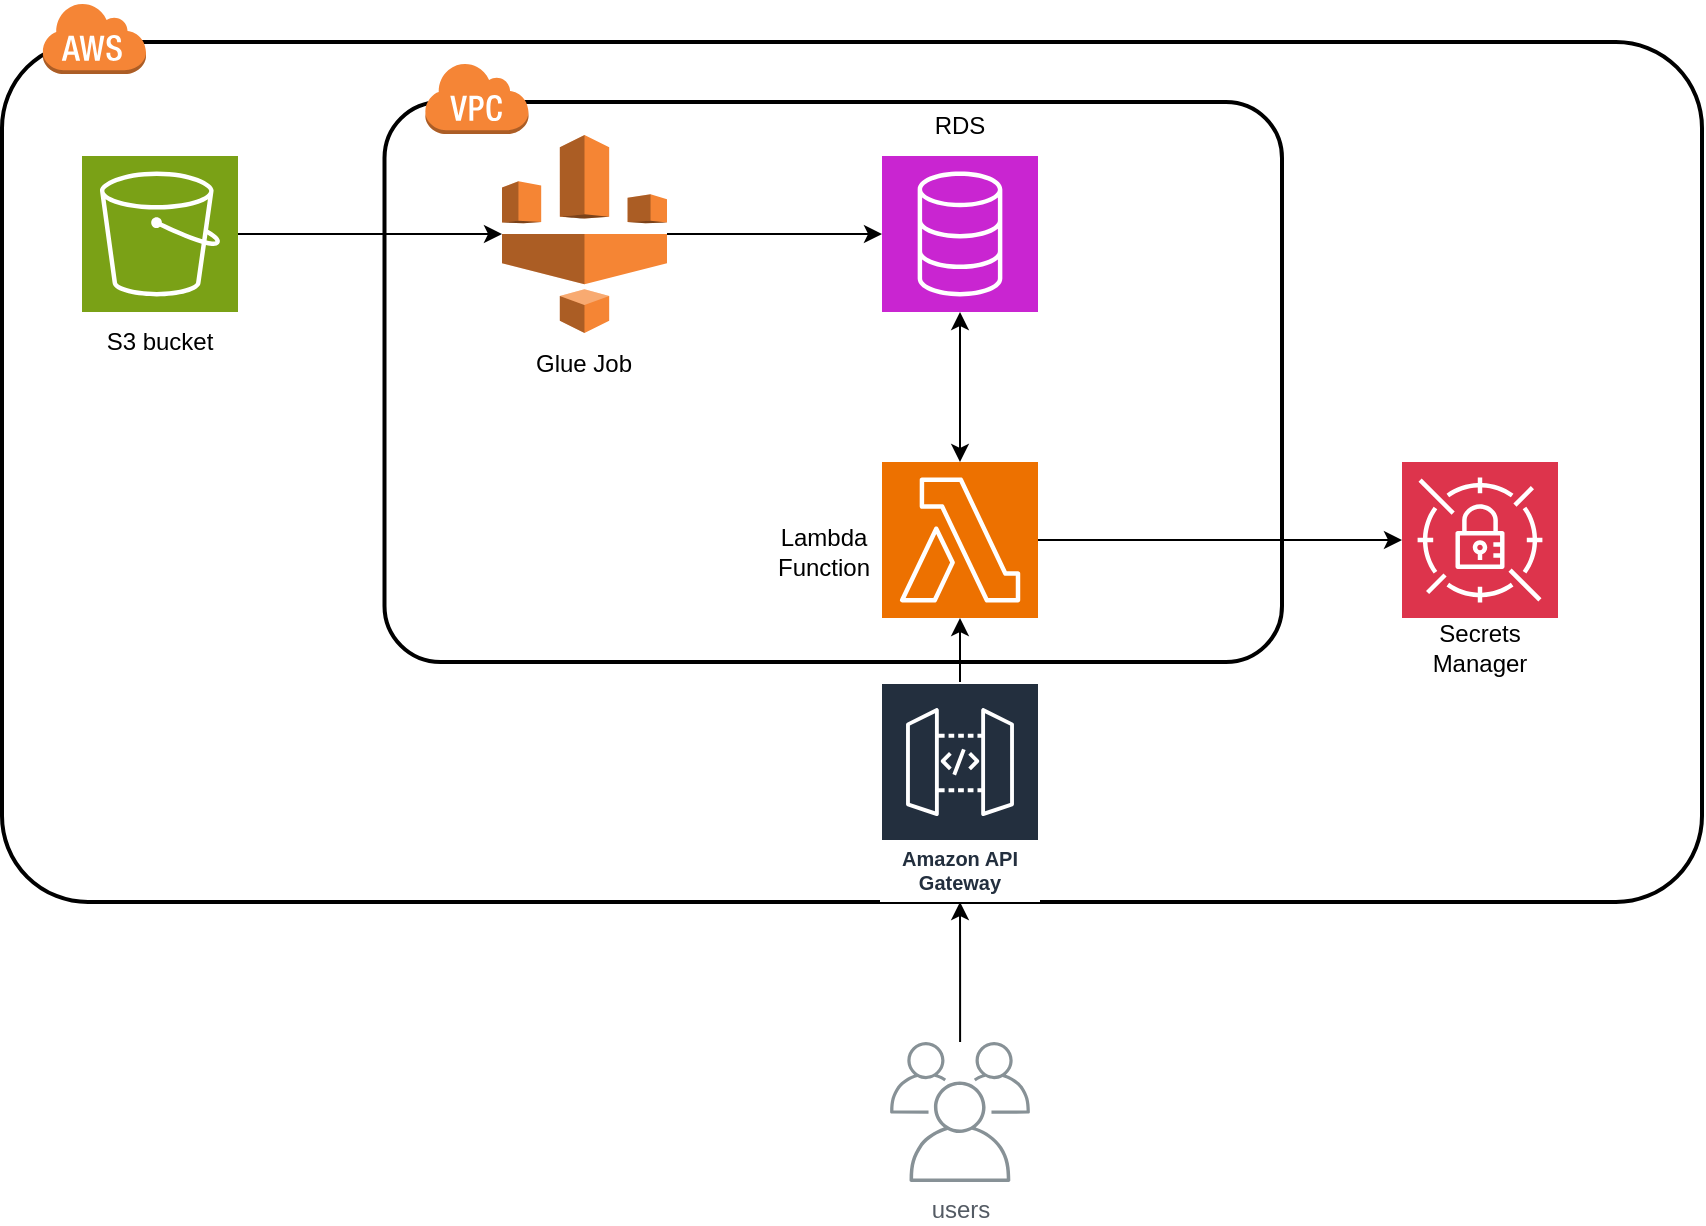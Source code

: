 <mxfile version="25.0.1" pages="3">
  <diagram name="Arquitectura" id="ku7HdrZrzYCy2qS9Qck7">
    <mxGraphModel dx="1034" dy="511" grid="1" gridSize="10" guides="1" tooltips="1" connect="1" arrows="1" fold="1" page="1" pageScale="1" pageWidth="827" pageHeight="1169" math="0" shadow="0">
      <root>
        <mxCell id="0" />
        <mxCell id="1" parent="0" />
        <mxCell id="E9zFwwlyVpGi6Gsaa6fp-9" value="" style="rounded=1;arcSize=10;dashed=0;fillColor=none;gradientColor=none;strokeWidth=2;" parent="1" vertex="1">
          <mxGeometry x="10" y="210" width="850" height="430" as="geometry" />
        </mxCell>
        <mxCell id="FmNZZYiDJqmYL9KmnhpW-7" style="edgeStyle=orthogonalEdgeStyle;rounded=0;orthogonalLoop=1;jettySize=auto;html=1;exitX=1;exitY=0.5;exitDx=0;exitDy=0;exitPerimeter=0;" parent="1" source="FmNZZYiDJqmYL9KmnhpW-1" target="E9zFwwlyVpGi6Gsaa6fp-5" edge="1">
          <mxGeometry relative="1" as="geometry">
            <mxPoint x="230" y="239" as="targetPoint" />
          </mxGeometry>
        </mxCell>
        <mxCell id="FmNZZYiDJqmYL9KmnhpW-1" value="" style="sketch=0;points=[[0,0,0],[0.25,0,0],[0.5,0,0],[0.75,0,0],[1,0,0],[0,1,0],[0.25,1,0],[0.5,1,0],[0.75,1,0],[1,1,0],[0,0.25,0],[0,0.5,0],[0,0.75,0],[1,0.25,0],[1,0.5,0],[1,0.75,0]];outlineConnect=0;fontColor=#232F3E;fillColor=#7AA116;strokeColor=#ffffff;dashed=0;verticalLabelPosition=bottom;verticalAlign=top;align=center;html=1;fontSize=12;fontStyle=0;aspect=fixed;shape=mxgraph.aws4.resourceIcon;resIcon=mxgraph.aws4.s3;" parent="1" vertex="1">
          <mxGeometry x="50" y="267" width="78" height="78" as="geometry" />
        </mxCell>
        <mxCell id="FmNZZYiDJqmYL9KmnhpW-2" value="" style="sketch=0;points=[[0,0,0],[0.25,0,0],[0.5,0,0],[0.75,0,0],[1,0,0],[0,1,0],[0.25,1,0],[0.5,1,0],[0.75,1,0],[1,1,0],[0,0.25,0],[0,0.5,0],[0,0.75,0],[1,0.25,0],[1,0.5,0],[1,0.75,0]];outlineConnect=0;fontColor=#232F3E;fillColor=#C925D1;strokeColor=#ffffff;dashed=0;verticalLabelPosition=bottom;verticalAlign=top;align=center;html=1;fontSize=12;fontStyle=0;aspect=fixed;shape=mxgraph.aws4.resourceIcon;resIcon=mxgraph.aws4.database;" parent="1" vertex="1">
          <mxGeometry x="450" y="267" width="78" height="78" as="geometry" />
        </mxCell>
        <mxCell id="FmNZZYiDJqmYL9KmnhpW-3" value="" style="sketch=0;points=[[0,0,0],[0.25,0,0],[0.5,0,0],[0.75,0,0],[1,0,0],[0,1,0],[0.25,1,0],[0.5,1,0],[0.75,1,0],[1,1,0],[0,0.25,0],[0,0.5,0],[0,0.75,0],[1,0.25,0],[1,0.5,0],[1,0.75,0]];outlineConnect=0;fontColor=#232F3E;fillColor=#ED7100;strokeColor=#ffffff;dashed=0;verticalLabelPosition=bottom;verticalAlign=top;align=center;html=1;fontSize=12;fontStyle=0;aspect=fixed;shape=mxgraph.aws4.resourceIcon;resIcon=mxgraph.aws4.lambda;" parent="1" vertex="1">
          <mxGeometry x="450" y="420" width="78" height="78" as="geometry" />
        </mxCell>
        <mxCell id="FmNZZYiDJqmYL9KmnhpW-8" style="edgeStyle=orthogonalEdgeStyle;rounded=0;orthogonalLoop=1;jettySize=auto;html=1;" parent="1" source="E9zFwwlyVpGi6Gsaa6fp-5" target="FmNZZYiDJqmYL9KmnhpW-2" edge="1">
          <mxGeometry relative="1" as="geometry">
            <mxPoint x="350" y="239" as="sourcePoint" />
          </mxGeometry>
        </mxCell>
        <mxCell id="FmNZZYiDJqmYL9KmnhpW-9" value="" style="endArrow=classic;startArrow=classic;html=1;rounded=0;entryX=0.5;entryY=1;entryDx=0;entryDy=0;entryPerimeter=0;" parent="1" source="FmNZZYiDJqmYL9KmnhpW-3" target="FmNZZYiDJqmYL9KmnhpW-2" edge="1">
          <mxGeometry width="50" height="50" relative="1" as="geometry">
            <mxPoint x="610" y="370" as="sourcePoint" />
            <mxPoint x="660" y="320" as="targetPoint" />
          </mxGeometry>
        </mxCell>
        <mxCell id="E9zFwwlyVpGi6Gsaa6fp-3" value="" style="edgeStyle=orthogonalEdgeStyle;rounded=0;orthogonalLoop=1;jettySize=auto;html=1;" parent="1" source="E9zFwwlyVpGi6Gsaa6fp-1" target="E9zFwwlyVpGi6Gsaa6fp-2" edge="1">
          <mxGeometry relative="1" as="geometry" />
        </mxCell>
        <mxCell id="E9zFwwlyVpGi6Gsaa6fp-1" value="users" style="sketch=0;outlineConnect=0;gradientColor=none;fontColor=#545B64;strokeColor=none;fillColor=#879196;dashed=0;verticalLabelPosition=bottom;verticalAlign=top;align=center;html=1;fontSize=12;fontStyle=0;aspect=fixed;shape=mxgraph.aws4.illustration_users;pointerEvents=1" parent="1" vertex="1">
          <mxGeometry x="454" y="710" width="70" height="70" as="geometry" />
        </mxCell>
        <mxCell id="E9zFwwlyVpGi6Gsaa6fp-4" value="" style="edgeStyle=orthogonalEdgeStyle;rounded=0;orthogonalLoop=1;jettySize=auto;html=1;" parent="1" source="E9zFwwlyVpGi6Gsaa6fp-2" target="FmNZZYiDJqmYL9KmnhpW-3" edge="1">
          <mxGeometry relative="1" as="geometry" />
        </mxCell>
        <mxCell id="E9zFwwlyVpGi6Gsaa6fp-2" value="Amazon API Gateway" style="sketch=0;outlineConnect=0;fontColor=#232F3E;gradientColor=none;strokeColor=#ffffff;fillColor=#232F3E;dashed=0;verticalLabelPosition=middle;verticalAlign=bottom;align=center;html=1;whiteSpace=wrap;fontSize=10;fontStyle=1;spacing=3;shape=mxgraph.aws4.productIcon;prIcon=mxgraph.aws4.api_gateway;" parent="1" vertex="1">
          <mxGeometry x="449" y="530" width="80" height="110" as="geometry" />
        </mxCell>
        <mxCell id="E9zFwwlyVpGi6Gsaa6fp-5" value="" style="outlineConnect=0;dashed=0;verticalLabelPosition=bottom;verticalAlign=top;align=center;html=1;shape=mxgraph.aws3.glue;fillColor=#F58534;gradientColor=none;" parent="1" vertex="1">
          <mxGeometry x="260" y="256.5" width="82.5" height="99" as="geometry" />
        </mxCell>
        <mxCell id="E9zFwwlyVpGi6Gsaa6fp-10" value="" style="dashed=0;html=1;shape=mxgraph.aws3.cloud;fillColor=#F58536;gradientColor=none;dashed=0;" parent="1" vertex="1">
          <mxGeometry x="30" y="190" width="52" height="36" as="geometry" />
        </mxCell>
        <mxCell id="E9zFwwlyVpGi6Gsaa6fp-11" value="S3 bucket" style="text;html=1;align=center;verticalAlign=middle;whiteSpace=wrap;rounded=0;" parent="1" vertex="1">
          <mxGeometry x="59" y="345" width="60" height="30" as="geometry" />
        </mxCell>
        <mxCell id="E9zFwwlyVpGi6Gsaa6fp-12" value="Glue Job" style="text;html=1;align=center;verticalAlign=middle;whiteSpace=wrap;rounded=0;" parent="1" vertex="1">
          <mxGeometry x="271.25" y="355.5" width="60" height="30" as="geometry" />
        </mxCell>
        <mxCell id="E9zFwwlyVpGi6Gsaa6fp-13" value="RDS" style="text;html=1;align=center;verticalAlign=middle;whiteSpace=wrap;rounded=0;" parent="1" vertex="1">
          <mxGeometry x="459" y="237" width="60" height="30" as="geometry" />
        </mxCell>
        <mxCell id="E9zFwwlyVpGi6Gsaa6fp-14" value="Lambda Function" style="text;html=1;align=center;verticalAlign=middle;whiteSpace=wrap;rounded=0;" parent="1" vertex="1">
          <mxGeometry x="391" y="450" width="60" height="30" as="geometry" />
        </mxCell>
        <mxCell id="E9zFwwlyVpGi6Gsaa6fp-16" value="" style="sketch=0;points=[[0,0,0],[0.25,0,0],[0.5,0,0],[0.75,0,0],[1,0,0],[0,1,0],[0.25,1,0],[0.5,1,0],[0.75,1,0],[1,1,0],[0,0.25,0],[0,0.5,0],[0,0.75,0],[1,0.25,0],[1,0.5,0],[1,0.75,0]];outlineConnect=0;fontColor=#232F3E;fillColor=#DD344C;strokeColor=#ffffff;dashed=0;verticalLabelPosition=bottom;verticalAlign=top;align=center;html=1;fontSize=12;fontStyle=0;aspect=fixed;shape=mxgraph.aws4.resourceIcon;resIcon=mxgraph.aws4.secrets_manager;" parent="1" vertex="1">
          <mxGeometry x="710" y="420" width="78" height="78" as="geometry" />
        </mxCell>
        <mxCell id="E9zFwwlyVpGi6Gsaa6fp-17" style="edgeStyle=orthogonalEdgeStyle;rounded=0;orthogonalLoop=1;jettySize=auto;html=1;exitX=1;exitY=0.5;exitDx=0;exitDy=0;exitPerimeter=0;entryX=0;entryY=0.5;entryDx=0;entryDy=0;entryPerimeter=0;" parent="1" source="FmNZZYiDJqmYL9KmnhpW-3" target="E9zFwwlyVpGi6Gsaa6fp-16" edge="1">
          <mxGeometry relative="1" as="geometry" />
        </mxCell>
        <mxCell id="E9zFwwlyVpGi6Gsaa6fp-18" value="Secrets Manager" style="text;html=1;align=center;verticalAlign=middle;whiteSpace=wrap;rounded=0;" parent="1" vertex="1">
          <mxGeometry x="719" y="498" width="60" height="30" as="geometry" />
        </mxCell>
        <mxCell id="E9zFwwlyVpGi6Gsaa6fp-19" value="" style="rounded=1;arcSize=10;dashed=0;fillColor=none;gradientColor=none;strokeWidth=2;" parent="1" vertex="1">
          <mxGeometry x="201.25" y="240" width="448.75" height="280" as="geometry" />
        </mxCell>
        <mxCell id="E9zFwwlyVpGi6Gsaa6fp-20" value="" style="dashed=0;html=1;shape=mxgraph.aws3.virtual_private_cloud;fillColor=#F58536;gradientColor=none;dashed=0;" parent="1" vertex="1">
          <mxGeometry x="221.25" y="220" width="52" height="36" as="geometry" />
        </mxCell>
      </root>
    </mxGraphModel>
  </diagram>
  <diagram id="LyAtiCV3XTXp81cUvUKb" name="Modelo de Datos">
    <mxGraphModel dx="1509" dy="713" grid="1" gridSize="10" guides="1" tooltips="1" connect="1" arrows="1" fold="1" page="1" pageScale="1" pageWidth="827" pageHeight="1169" math="0" shadow="0">
      <root>
        <mxCell id="0" />
        <mxCell id="1" parent="0" />
        <mxCell id="h7ColWvY5arZydpKHJJL-1" value="Viviendas" style="swimlane;fontStyle=0;childLayout=stackLayout;horizontal=1;startSize=30;horizontalStack=0;resizeParent=1;resizeParentMax=0;resizeLast=0;collapsible=1;marginBottom=0;whiteSpace=wrap;html=1;" parent="1" vertex="1">
          <mxGeometry x="154" y="140" width="260" height="660" as="geometry" />
        </mxCell>
        <mxCell id="h7ColWvY5arZydpKHJJL-2" value="id_vivienda&amp;nbsp; (PK)" style="text;strokeColor=none;fillColor=none;align=left;verticalAlign=middle;spacingLeft=4;spacingRight=4;overflow=hidden;points=[[0,0.5],[1,0.5]];portConstraint=eastwest;rotatable=0;whiteSpace=wrap;html=1;" parent="h7ColWvY5arZydpKHJJL-1" vertex="1">
          <mxGeometry y="30" width="260" height="30" as="geometry" />
        </mxCell>
        <mxCell id="h7ColWvY5arZydpKHJJL-40" value="tipo_vivienda" style="text;strokeColor=none;fillColor=none;align=left;verticalAlign=middle;spacingLeft=4;spacingRight=4;overflow=hidden;points=[[0,0.5],[1,0.5]];portConstraint=eastwest;rotatable=0;whiteSpace=wrap;html=1;" parent="h7ColWvY5arZydpKHJJL-1" vertex="1">
          <mxGeometry y="60" width="260" height="30" as="geometry" />
        </mxCell>
        <mxCell id="h7ColWvY5arZydpKHJJL-44" value="estado_vivienda" style="text;strokeColor=none;fillColor=none;align=left;verticalAlign=middle;spacingLeft=4;spacingRight=4;overflow=hidden;points=[[0,0.5],[1,0.5]];portConstraint=eastwest;rotatable=0;whiteSpace=wrap;html=1;" parent="h7ColWvY5arZydpKHJJL-1" vertex="1">
          <mxGeometry y="90" width="260" height="30" as="geometry" />
        </mxCell>
        <mxCell id="h7ColWvY5arZydpKHJJL-3" value="direccion" style="text;strokeColor=none;fillColor=none;align=left;verticalAlign=middle;spacingLeft=4;spacingRight=4;overflow=hidden;points=[[0,0.5],[1,0.5]];portConstraint=eastwest;rotatable=0;whiteSpace=wrap;html=1;" parent="h7ColWvY5arZydpKHJJL-1" vertex="1">
          <mxGeometry y="120" width="260" height="30" as="geometry" />
        </mxCell>
        <mxCell id="h7ColWvY5arZydpKHJJL-4" value="vecindario" style="text;strokeColor=none;fillColor=none;align=left;verticalAlign=middle;spacingLeft=4;spacingRight=4;overflow=hidden;points=[[0,0.5],[1,0.5]];portConstraint=eastwest;rotatable=0;whiteSpace=wrap;html=1;" parent="h7ColWvY5arZydpKHJJL-1" vertex="1">
          <mxGeometry y="150" width="260" height="30" as="geometry" />
        </mxCell>
        <mxCell id="h7ColWvY5arZydpKHJJL-7" value="n_dormitorios" style="text;strokeColor=none;fillColor=none;align=left;verticalAlign=middle;spacingLeft=4;spacingRight=4;overflow=hidden;points=[[0,0.5],[1,0.5]];portConstraint=eastwest;rotatable=0;whiteSpace=wrap;html=1;" parent="h7ColWvY5arZydpKHJJL-1" vertex="1">
          <mxGeometry y="180" width="260" height="30" as="geometry" />
        </mxCell>
        <mxCell id="h7ColWvY5arZydpKHJJL-37" value="n_banos" style="text;strokeColor=none;fillColor=none;align=left;verticalAlign=middle;spacingLeft=4;spacingRight=4;overflow=hidden;points=[[0,0.5],[1,0.5]];portConstraint=eastwest;rotatable=0;whiteSpace=wrap;html=1;" parent="h7ColWvY5arZydpKHJJL-1" vertex="1">
          <mxGeometry y="210" width="260" height="30" as="geometry" />
        </mxCell>
        <mxCell id="h7ColWvY5arZydpKHJJL-39" value="tamano" style="text;strokeColor=none;fillColor=none;align=left;verticalAlign=middle;spacingLeft=4;spacingRight=4;overflow=hidden;points=[[0,0.5],[1,0.5]];portConstraint=eastwest;rotatable=0;whiteSpace=wrap;html=1;" parent="h7ColWvY5arZydpKHJJL-1" vertex="1">
          <mxGeometry y="240" width="260" height="30" as="geometry" />
        </mxCell>
        <mxCell id="h7ColWvY5arZydpKHJJL-38" value="edad_vivienda" style="text;strokeColor=none;fillColor=none;align=left;verticalAlign=middle;spacingLeft=4;spacingRight=4;overflow=hidden;points=[[0,0.5],[1,0.5]];portConstraint=eastwest;rotatable=0;whiteSpace=wrap;html=1;" parent="h7ColWvY5arZydpKHJJL-1" vertex="1">
          <mxGeometry y="270" width="260" height="30" as="geometry" />
        </mxCell>
        <mxCell id="h7ColWvY5arZydpKHJJL-36" value="hay_jardin" style="text;strokeColor=none;fillColor=none;align=left;verticalAlign=middle;spacingLeft=4;spacingRight=4;overflow=hidden;points=[[0,0.5],[1,0.5]];portConstraint=eastwest;rotatable=0;whiteSpace=wrap;html=1;" parent="h7ColWvY5arZydpKHJJL-1" vertex="1">
          <mxGeometry y="300" width="260" height="30" as="geometry" />
        </mxCell>
        <mxCell id="h7ColWvY5arZydpKHJJL-8" value="hay_garaje" style="text;strokeColor=none;fillColor=none;align=left;verticalAlign=middle;spacingLeft=4;spacingRight=4;overflow=hidden;points=[[0,0.5],[1,0.5]];portConstraint=eastwest;rotatable=0;whiteSpace=wrap;html=1;" parent="h7ColWvY5arZydpKHJJL-1" vertex="1">
          <mxGeometry y="330" width="260" height="30" as="geometry" />
        </mxCell>
        <mxCell id="h7ColWvY5arZydpKHJJL-11" value="n_plantas" style="text;strokeColor=none;fillColor=none;align=left;verticalAlign=middle;spacingLeft=4;spacingRight=4;overflow=hidden;points=[[0,0.5],[1,0.5]];portConstraint=eastwest;rotatable=0;whiteSpace=wrap;html=1;" parent="h7ColWvY5arZydpKHJJL-1" vertex="1">
          <mxGeometry y="360" width="260" height="30" as="geometry" />
        </mxCell>
        <mxCell id="h7ColWvY5arZydpKHJJL-43" value="tipo_calefaccion" style="text;strokeColor=none;fillColor=none;align=left;verticalAlign=middle;spacingLeft=4;spacingRight=4;overflow=hidden;points=[[0,0.5],[1,0.5]];portConstraint=eastwest;rotatable=0;whiteSpace=wrap;html=1;" parent="h7ColWvY5arZydpKHJJL-1" vertex="1">
          <mxGeometry y="390" width="260" height="30" as="geometry" />
        </mxCell>
        <mxCell id="h7ColWvY5arZydpKHJJL-42" value="tipo_hay_terraza" style="text;strokeColor=none;fillColor=none;align=left;verticalAlign=middle;spacingLeft=4;spacingRight=4;overflow=hidden;points=[[0,0.5],[1,0.5]];portConstraint=eastwest;rotatable=0;whiteSpace=wrap;html=1;" parent="h7ColWvY5arZydpKHJJL-1" vertex="1">
          <mxGeometry y="420" width="260" height="30" as="geometry" />
        </mxCell>
        <mxCell id="h7ColWvY5arZydpKHJJL-41" value="tipo_vistas" style="text;strokeColor=none;fillColor=none;align=left;verticalAlign=middle;spacingLeft=4;spacingRight=4;overflow=hidden;points=[[0,0.5],[1,0.5]];portConstraint=eastwest;rotatable=0;whiteSpace=wrap;html=1;" parent="h7ColWvY5arZydpKHJJL-1" vertex="1">
          <mxGeometry y="450" width="260" height="30" as="geometry" />
        </mxCell>
        <mxCell id="h7ColWvY5arZydpKHJJL-45" value="tipo_decorado" style="text;strokeColor=none;fillColor=none;align=left;verticalAlign=middle;spacingLeft=4;spacingRight=4;overflow=hidden;points=[[0,0.5],[1,0.5]];portConstraint=eastwest;rotatable=0;whiteSpace=wrap;html=1;" parent="h7ColWvY5arZydpKHJJL-1" vertex="1">
          <mxGeometry y="480" width="260" height="30" as="geometry" />
        </mxCell>
        <mxCell id="h7ColWvY5arZydpKHJJL-46" value="tipo_materiales" style="text;strokeColor=none;fillColor=none;align=left;verticalAlign=middle;spacingLeft=4;spacingRight=4;overflow=hidden;points=[[0,0.5],[1,0.5]];portConstraint=eastwest;rotatable=0;whiteSpace=wrap;html=1;" parent="h7ColWvY5arZydpKHJJL-1" vertex="1">
          <mxGeometry y="510" width="260" height="30" as="geometry" />
        </mxCell>
        <mxCell id="h7ColWvY5arZydpKHJJL-9" value="precio_pounds" style="text;strokeColor=none;fillColor=none;align=left;verticalAlign=middle;spacingLeft=4;spacingRight=4;overflow=hidden;points=[[0,0.5],[1,0.5]];portConstraint=eastwest;rotatable=0;whiteSpace=wrap;html=1;" parent="h7ColWvY5arZydpKHJJL-1" vertex="1">
          <mxGeometry y="540" width="260" height="30" as="geometry" />
        </mxCell>
        <mxCell id="h7ColWvY5arZydpKHJJL-6" value="fecha_creacion" style="text;strokeColor=none;fillColor=none;align=left;verticalAlign=middle;spacingLeft=4;spacingRight=4;overflow=hidden;points=[[0,0.5],[1,0.5]];portConstraint=eastwest;rotatable=0;whiteSpace=wrap;html=1;" parent="h7ColWvY5arZydpKHJJL-1" vertex="1">
          <mxGeometry y="570" width="260" height="30" as="geometry" />
        </mxCell>
        <mxCell id="h7ColWvY5arZydpKHJJL-10" value="fecha_modificacion" style="text;strokeColor=none;fillColor=none;align=left;verticalAlign=middle;spacingLeft=4;spacingRight=4;overflow=hidden;points=[[0,0.5],[1,0.5]];portConstraint=eastwest;rotatable=0;whiteSpace=wrap;html=1;" parent="h7ColWvY5arZydpKHJJL-1" vertex="1">
          <mxGeometry y="600" width="260" height="30" as="geometry" />
        </mxCell>
        <mxCell id="h7ColWvY5arZydpKHJJL-5" value="fecha_baja" style="text;strokeColor=none;fillColor=none;align=left;verticalAlign=middle;spacingLeft=4;spacingRight=4;overflow=hidden;points=[[0,0.5],[1,0.5]];portConstraint=eastwest;rotatable=0;whiteSpace=wrap;html=1;" parent="h7ColWvY5arZydpKHJJL-1" vertex="1">
          <mxGeometry y="630" width="260" height="30" as="geometry" />
        </mxCell>
        <mxCell id="h7ColWvY5arZydpKHJJL-12" value="Histórico Precios" style="swimlane;fontStyle=0;childLayout=stackLayout;horizontal=1;startSize=30;horizontalStack=0;resizeParent=1;resizeParentMax=0;resizeLast=0;collapsible=1;marginBottom=0;whiteSpace=wrap;html=1;" parent="1" vertex="1">
          <mxGeometry x="530" y="140" width="230" height="150" as="geometry" />
        </mxCell>
        <mxCell id="h7ColWvY5arZydpKHJJL-13" value="id_precio (PK)" style="text;strokeColor=none;fillColor=none;align=left;verticalAlign=middle;spacingLeft=4;spacingRight=4;overflow=hidden;points=[[0,0.5],[1,0.5]];portConstraint=eastwest;rotatable=0;whiteSpace=wrap;html=1;" parent="h7ColWvY5arZydpKHJJL-12" vertex="1">
          <mxGeometry y="30" width="230" height="30" as="geometry" />
        </mxCell>
        <mxCell id="h7ColWvY5arZydpKHJJL-14" value="id_vivienda (FK)" style="text;strokeColor=none;fillColor=none;align=left;verticalAlign=middle;spacingLeft=4;spacingRight=4;overflow=hidden;points=[[0,0.5],[1,0.5]];portConstraint=eastwest;rotatable=0;whiteSpace=wrap;html=1;" parent="h7ColWvY5arZydpKHJJL-12" vertex="1">
          <mxGeometry y="60" width="230" height="30" as="geometry" />
        </mxCell>
        <mxCell id="h7ColWvY5arZydpKHJJL-16" value="precio_pounds" style="text;strokeColor=none;fillColor=none;align=left;verticalAlign=middle;spacingLeft=4;spacingRight=4;overflow=hidden;points=[[0,0.5],[1,0.5]];portConstraint=eastwest;rotatable=0;whiteSpace=wrap;html=1;" parent="h7ColWvY5arZydpKHJJL-12" vertex="1">
          <mxGeometry y="90" width="230" height="30" as="geometry" />
        </mxCell>
        <mxCell id="h7ColWvY5arZydpKHJJL-15" value="fecha_creacion" style="text;strokeColor=none;fillColor=none;align=left;verticalAlign=middle;spacingLeft=4;spacingRight=4;overflow=hidden;points=[[0,0.5],[1,0.5]];portConstraint=eastwest;rotatable=0;whiteSpace=wrap;html=1;" parent="h7ColWvY5arZydpKHJJL-12" vertex="1">
          <mxGeometry y="120" width="230" height="30" as="geometry" />
        </mxCell>
        <mxCell id="h7ColWvY5arZydpKHJJL-17" style="edgeStyle=orthogonalEdgeStyle;rounded=0;orthogonalLoop=1;jettySize=auto;html=1;exitX=0;exitY=0.5;exitDx=0;exitDy=0;entryX=1;entryY=0.5;entryDx=0;entryDy=0;" parent="1" source="h7ColWvY5arZydpKHJJL-14" target="h7ColWvY5arZydpKHJJL-2" edge="1">
          <mxGeometry relative="1" as="geometry" />
        </mxCell>
        <mxCell id="h7ColWvY5arZydpKHJJL-18" value="Usuarios" style="swimlane;fontStyle=0;childLayout=stackLayout;horizontal=1;startSize=30;horizontalStack=0;resizeParent=1;resizeParentMax=0;resizeLast=0;collapsible=1;marginBottom=0;whiteSpace=wrap;html=1;" parent="1" vertex="1">
          <mxGeometry x="-380" y="140" width="140" height="300" as="geometry" />
        </mxCell>
        <mxCell id="h7ColWvY5arZydpKHJJL-19" value="id_usuario (PK)" style="text;strokeColor=none;fillColor=none;align=left;verticalAlign=middle;spacingLeft=4;spacingRight=4;overflow=hidden;points=[[0,0.5],[1,0.5]];portConstraint=eastwest;rotatable=0;whiteSpace=wrap;html=1;" parent="h7ColWvY5arZydpKHJJL-18" vertex="1">
          <mxGeometry y="30" width="140" height="30" as="geometry" />
        </mxCell>
        <mxCell id="h7ColWvY5arZydpKHJJL-20" value="nombre" style="text;strokeColor=none;fillColor=none;align=left;verticalAlign=middle;spacingLeft=4;spacingRight=4;overflow=hidden;points=[[0,0.5],[1,0.5]];portConstraint=eastwest;rotatable=0;whiteSpace=wrap;html=1;" parent="h7ColWvY5arZydpKHJJL-18" vertex="1">
          <mxGeometry y="60" width="140" height="30" as="geometry" />
        </mxCell>
        <mxCell id="h7ColWvY5arZydpKHJJL-21" value="apellido1" style="text;strokeColor=none;fillColor=none;align=left;verticalAlign=middle;spacingLeft=4;spacingRight=4;overflow=hidden;points=[[0,0.5],[1,0.5]];portConstraint=eastwest;rotatable=0;whiteSpace=wrap;html=1;" parent="h7ColWvY5arZydpKHJJL-18" vertex="1">
          <mxGeometry y="90" width="140" height="30" as="geometry" />
        </mxCell>
        <mxCell id="h7ColWvY5arZydpKHJJL-22" value="apellido2" style="text;strokeColor=none;fillColor=none;align=left;verticalAlign=middle;spacingLeft=4;spacingRight=4;overflow=hidden;points=[[0,0.5],[1,0.5]];portConstraint=eastwest;rotatable=0;whiteSpace=wrap;html=1;" parent="h7ColWvY5arZydpKHJJL-18" vertex="1">
          <mxGeometry y="120" width="140" height="30" as="geometry" />
        </mxCell>
        <mxCell id="h7ColWvY5arZydpKHJJL-23" value="email" style="text;strokeColor=none;fillColor=none;align=left;verticalAlign=middle;spacingLeft=4;spacingRight=4;overflow=hidden;points=[[0,0.5],[1,0.5]];portConstraint=eastwest;rotatable=0;whiteSpace=wrap;html=1;" parent="h7ColWvY5arZydpKHJJL-18" vertex="1">
          <mxGeometry y="150" width="140" height="30" as="geometry" />
        </mxCell>
        <mxCell id="h7ColWvY5arZydpKHJJL-49" value="recibir_emails" style="text;strokeColor=none;fillColor=none;align=left;verticalAlign=middle;spacingLeft=4;spacingRight=4;overflow=hidden;points=[[0,0.5],[1,0.5]];portConstraint=eastwest;rotatable=0;whiteSpace=wrap;html=1;" parent="h7ColWvY5arZydpKHJJL-18" vertex="1">
          <mxGeometry y="180" width="140" height="30" as="geometry" />
        </mxCell>
        <mxCell id="h7ColWvY5arZydpKHJJL-24" value="fecha_creacion" style="text;strokeColor=none;fillColor=none;align=left;verticalAlign=middle;spacingLeft=4;spacingRight=4;overflow=hidden;points=[[0,0.5],[1,0.5]];portConstraint=eastwest;rotatable=0;whiteSpace=wrap;html=1;" parent="h7ColWvY5arZydpKHJJL-18" vertex="1">
          <mxGeometry y="210" width="140" height="30" as="geometry" />
        </mxCell>
        <mxCell id="h7ColWvY5arZydpKHJJL-25" value="fecha_modificacion" style="text;strokeColor=none;fillColor=none;align=left;verticalAlign=middle;spacingLeft=4;spacingRight=4;overflow=hidden;points=[[0,0.5],[1,0.5]];portConstraint=eastwest;rotatable=0;whiteSpace=wrap;html=1;" parent="h7ColWvY5arZydpKHJJL-18" vertex="1">
          <mxGeometry y="240" width="140" height="30" as="geometry" />
        </mxCell>
        <mxCell id="h7ColWvY5arZydpKHJJL-26" value="fecha_baja" style="text;strokeColor=none;fillColor=none;align=left;verticalAlign=middle;spacingLeft=4;spacingRight=4;overflow=hidden;points=[[0,0.5],[1,0.5]];portConstraint=eastwest;rotatable=0;whiteSpace=wrap;html=1;" parent="h7ColWvY5arZydpKHJJL-18" vertex="1">
          <mxGeometry y="270" width="140" height="30" as="geometry" />
        </mxCell>
        <mxCell id="h7ColWvY5arZydpKHJJL-27" value="VIVIENDAS_FAVORITAS" style="swimlane;fontStyle=0;childLayout=stackLayout;horizontal=1;startSize=30;horizontalStack=0;resizeParent=1;resizeParentMax=0;resizeLast=0;collapsible=1;marginBottom=0;whiteSpace=wrap;html=1;" parent="1" vertex="1">
          <mxGeometry x="-110" y="140" width="186" height="210" as="geometry" />
        </mxCell>
        <mxCell id="h7ColWvY5arZydpKHJJL-28" value="id_preferencia (PK)" style="text;strokeColor=none;fillColor=none;align=left;verticalAlign=middle;spacingLeft=4;spacingRight=4;overflow=hidden;points=[[0,0.5],[1,0.5]];portConstraint=eastwest;rotatable=0;whiteSpace=wrap;html=1;" parent="h7ColWvY5arZydpKHJJL-27" vertex="1">
          <mxGeometry y="30" width="186" height="30" as="geometry" />
        </mxCell>
        <mxCell id="h7ColWvY5arZydpKHJJL-29" value="id_usuario (FK)" style="text;strokeColor=none;fillColor=none;align=left;verticalAlign=middle;spacingLeft=4;spacingRight=4;overflow=hidden;points=[[0,0.5],[1,0.5]];portConstraint=eastwest;rotatable=0;whiteSpace=wrap;html=1;" parent="h7ColWvY5arZydpKHJJL-27" vertex="1">
          <mxGeometry y="60" width="186" height="30" as="geometry" />
        </mxCell>
        <mxCell id="h7ColWvY5arZydpKHJJL-30" value="id_vivienda (FK)" style="text;strokeColor=none;fillColor=none;align=left;verticalAlign=middle;spacingLeft=4;spacingRight=4;overflow=hidden;points=[[0,0.5],[1,0.5]];portConstraint=eastwest;rotatable=0;whiteSpace=wrap;html=1;" parent="h7ColWvY5arZydpKHJJL-27" vertex="1">
          <mxGeometry y="90" width="186" height="30" as="geometry" />
        </mxCell>
        <mxCell id="h7ColWvY5arZydpKHJJL-31" value="fecha_creacion" style="text;strokeColor=none;fillColor=none;align=left;verticalAlign=middle;spacingLeft=4;spacingRight=4;overflow=hidden;points=[[0,0.5],[1,0.5]];portConstraint=eastwest;rotatable=0;whiteSpace=wrap;html=1;" parent="h7ColWvY5arZydpKHJJL-27" vertex="1">
          <mxGeometry y="120" width="186" height="30" as="geometry" />
        </mxCell>
        <mxCell id="h7ColWvY5arZydpKHJJL-32" value="fecha_modificacion" style="text;strokeColor=none;fillColor=none;align=left;verticalAlign=middle;spacingLeft=4;spacingRight=4;overflow=hidden;points=[[0,0.5],[1,0.5]];portConstraint=eastwest;rotatable=0;whiteSpace=wrap;html=1;" parent="h7ColWvY5arZydpKHJJL-27" vertex="1">
          <mxGeometry y="150" width="186" height="30" as="geometry" />
        </mxCell>
        <mxCell id="h7ColWvY5arZydpKHJJL-33" value="fecha_baja" style="text;strokeColor=none;fillColor=none;align=left;verticalAlign=middle;spacingLeft=4;spacingRight=4;overflow=hidden;points=[[0,0.5],[1,0.5]];portConstraint=eastwest;rotatable=0;whiteSpace=wrap;html=1;" parent="h7ColWvY5arZydpKHJJL-27" vertex="1">
          <mxGeometry y="180" width="186" height="30" as="geometry" />
        </mxCell>
        <mxCell id="h7ColWvY5arZydpKHJJL-47" style="edgeStyle=orthogonalEdgeStyle;rounded=0;orthogonalLoop=1;jettySize=auto;html=1;exitX=1;exitY=0.5;exitDx=0;exitDy=0;entryX=0;entryY=0.5;entryDx=0;entryDy=0;" parent="1" source="h7ColWvY5arZydpKHJJL-30" target="h7ColWvY5arZydpKHJJL-2" edge="1">
          <mxGeometry relative="1" as="geometry" />
        </mxCell>
        <mxCell id="h7ColWvY5arZydpKHJJL-48" style="edgeStyle=orthogonalEdgeStyle;rounded=0;orthogonalLoop=1;jettySize=auto;html=1;exitX=0;exitY=0.5;exitDx=0;exitDy=0;entryX=1;entryY=0.5;entryDx=0;entryDy=0;" parent="1" source="h7ColWvY5arZydpKHJJL-29" target="h7ColWvY5arZydpKHJJL-19" edge="1">
          <mxGeometry relative="1" as="geometry" />
        </mxCell>
        <mxCell id="_RV90nyYSpRuEgIRjfCO-1" value="Tiempo" style="swimlane;fontStyle=0;childLayout=stackLayout;horizontal=1;startSize=30;horizontalStack=0;resizeParent=1;resizeParentMax=0;resizeLast=0;collapsible=1;marginBottom=0;whiteSpace=wrap;html=1;" vertex="1" parent="1">
          <mxGeometry x="480" y="340" width="230" height="270" as="geometry" />
        </mxCell>
        <mxCell id="_RV90nyYSpRuEgIRjfCO-2" value="id_tiempo (PK)" style="text;strokeColor=none;fillColor=none;align=left;verticalAlign=middle;spacingLeft=4;spacingRight=4;overflow=hidden;points=[[0,0.5],[1,0.5]];portConstraint=eastwest;rotatable=0;whiteSpace=wrap;html=1;" vertex="1" parent="_RV90nyYSpRuEgIRjfCO-1">
          <mxGeometry y="30" width="230" height="30" as="geometry" />
        </mxCell>
        <mxCell id="_RV90nyYSpRuEgIRjfCO-7" value="&amp;nbsp;fecha" style="text;strokeColor=none;align=left;fillColor=none;html=1;verticalAlign=middle;whiteSpace=wrap;rounded=0;" vertex="1" parent="_RV90nyYSpRuEgIRjfCO-1">
          <mxGeometry y="60" width="230" height="30" as="geometry" />
        </mxCell>
        <mxCell id="_RV90nyYSpRuEgIRjfCO-3" value="dia" style="text;strokeColor=none;fillColor=none;align=left;verticalAlign=middle;spacingLeft=4;spacingRight=4;overflow=hidden;points=[[0,0.5],[1,0.5]];portConstraint=eastwest;rotatable=0;whiteSpace=wrap;html=1;" vertex="1" parent="_RV90nyYSpRuEgIRjfCO-1">
          <mxGeometry y="90" width="230" height="30" as="geometry" />
        </mxCell>
        <mxCell id="_RV90nyYSpRuEgIRjfCO-4" value="mes" style="text;strokeColor=none;fillColor=none;align=left;verticalAlign=middle;spacingLeft=4;spacingRight=4;overflow=hidden;points=[[0,0.5],[1,0.5]];portConstraint=eastwest;rotatable=0;whiteSpace=wrap;html=1;" vertex="1" parent="_RV90nyYSpRuEgIRjfCO-1">
          <mxGeometry y="120" width="230" height="30" as="geometry" />
        </mxCell>
        <mxCell id="_RV90nyYSpRuEgIRjfCO-5" value="ano" style="text;strokeColor=none;fillColor=none;align=left;verticalAlign=middle;spacingLeft=4;spacingRight=4;overflow=hidden;points=[[0,0.5],[1,0.5]];portConstraint=eastwest;rotatable=0;whiteSpace=wrap;html=1;" vertex="1" parent="_RV90nyYSpRuEgIRjfCO-1">
          <mxGeometry y="150" width="230" height="30" as="geometry" />
        </mxCell>
        <mxCell id="_RV90nyYSpRuEgIRjfCO-19" value="&amp;nbsp;hora" style="text;strokeColor=none;align=left;fillColor=none;html=1;verticalAlign=middle;whiteSpace=wrap;rounded=0;" vertex="1" parent="_RV90nyYSpRuEgIRjfCO-1">
          <mxGeometry y="180" width="230" height="30" as="geometry" />
        </mxCell>
        <mxCell id="_RV90nyYSpRuEgIRjfCO-24" value="&amp;nbsp;min" style="text;strokeColor=none;align=left;fillColor=none;html=1;verticalAlign=middle;whiteSpace=wrap;rounded=0;labelPosition=center;verticalLabelPosition=middle;" vertex="1" parent="_RV90nyYSpRuEgIRjfCO-1">
          <mxGeometry y="210" width="230" height="30" as="geometry" />
        </mxCell>
        <mxCell id="_RV90nyYSpRuEgIRjfCO-25" value="&amp;nbsp;sg" style="text;strokeColor=none;align=left;fillColor=none;html=1;verticalAlign=middle;whiteSpace=wrap;rounded=0;labelPosition=center;verticalLabelPosition=middle;" vertex="1" parent="_RV90nyYSpRuEgIRjfCO-1">
          <mxGeometry y="240" width="230" height="30" as="geometry" />
        </mxCell>
        <mxCell id="_RV90nyYSpRuEgIRjfCO-8" value="métricas" style="swimlane;fontStyle=0;childLayout=stackLayout;horizontal=1;startSize=30;horizontalStack=0;resizeParent=1;resizeParentMax=0;resizeLast=0;collapsible=1;marginBottom=0;whiteSpace=wrap;html=1;fillColor=#a20025;fontColor=#ffffff;strokeColor=#6F0000;" vertex="1" parent="1">
          <mxGeometry x="470" y="650" width="230" height="150" as="geometry" />
        </mxCell>
        <mxCell id="_RV90nyYSpRuEgIRjfCO-10" value="&amp;nbsp;precio_pound" style="text;strokeColor=none;align=left;fillColor=none;html=1;verticalAlign=middle;whiteSpace=wrap;rounded=0;" vertex="1" parent="_RV90nyYSpRuEgIRjfCO-8">
          <mxGeometry y="30" width="230" height="30" as="geometry" />
        </mxCell>
        <mxCell id="_RV90nyYSpRuEgIRjfCO-11" value="precio_eu" style="text;strokeColor=none;fillColor=none;align=left;verticalAlign=middle;spacingLeft=4;spacingRight=4;overflow=hidden;points=[[0,0.5],[1,0.5]];portConstraint=eastwest;rotatable=0;whiteSpace=wrap;html=1;" vertex="1" parent="_RV90nyYSpRuEgIRjfCO-8">
          <mxGeometry y="60" width="230" height="30" as="geometry" />
        </mxCell>
        <mxCell id="_RV90nyYSpRuEgIRjfCO-12" value="precio_dollar" style="text;strokeColor=none;fillColor=none;align=left;verticalAlign=middle;spacingLeft=4;spacingRight=4;overflow=hidden;points=[[0,0.5],[1,0.5]];portConstraint=eastwest;rotatable=0;whiteSpace=wrap;html=1;" vertex="1" parent="_RV90nyYSpRuEgIRjfCO-8">
          <mxGeometry y="90" width="230" height="30" as="geometry" />
        </mxCell>
        <mxCell id="_RV90nyYSpRuEgIRjfCO-18" value="&amp;nbsp;ano_construccion" style="text;strokeColor=none;align=left;fillColor=none;html=1;verticalAlign=middle;whiteSpace=wrap;rounded=0;" vertex="1" parent="_RV90nyYSpRuEgIRjfCO-8">
          <mxGeometry y="120" width="230" height="30" as="geometry" />
        </mxCell>
      </root>
    </mxGraphModel>
  </diagram>
  <diagram id="46OduObzKEzlwc7eJjgo" name="Page-3">
    <mxGraphModel dx="580" dy="606" grid="1" gridSize="10" guides="1" tooltips="1" connect="1" arrows="1" fold="1" page="1" pageScale="1" pageWidth="850" pageHeight="1100" math="0" shadow="0">
      <root>
        <mxCell id="0" />
        <mxCell id="1" parent="0" />
        <mxCell id="8cDvxKGL2zCom2xzsCm0-1" value="Viviendas" style="swimlane;fontStyle=0;childLayout=stackLayout;horizontal=1;startSize=30;horizontalStack=0;resizeParent=1;resizeParentMax=0;resizeLast=0;collapsible=1;marginBottom=0;whiteSpace=wrap;html=1;" vertex="1" parent="1">
          <mxGeometry x="90" y="120" width="260" height="660" as="geometry" />
        </mxCell>
        <mxCell id="8cDvxKGL2zCom2xzsCm0-2" value="id_vivienda&amp;nbsp; (PK)" style="text;strokeColor=none;fillColor=none;align=left;verticalAlign=middle;spacingLeft=4;spacingRight=4;overflow=hidden;points=[[0,0.5],[1,0.5]];portConstraint=eastwest;rotatable=0;whiteSpace=wrap;html=1;" vertex="1" parent="8cDvxKGL2zCom2xzsCm0-1">
          <mxGeometry y="30" width="260" height="30" as="geometry" />
        </mxCell>
        <mxCell id="8cDvxKGL2zCom2xzsCm0-3" value="tipo_vivienda" style="text;strokeColor=none;fillColor=none;align=left;verticalAlign=middle;spacingLeft=4;spacingRight=4;overflow=hidden;points=[[0,0.5],[1,0.5]];portConstraint=eastwest;rotatable=0;whiteSpace=wrap;html=1;" vertex="1" parent="8cDvxKGL2zCom2xzsCm0-1">
          <mxGeometry y="60" width="260" height="30" as="geometry" />
        </mxCell>
        <mxCell id="8cDvxKGL2zCom2xzsCm0-4" value="estado_vivienda" style="text;strokeColor=none;fillColor=none;align=left;verticalAlign=middle;spacingLeft=4;spacingRight=4;overflow=hidden;points=[[0,0.5],[1,0.5]];portConstraint=eastwest;rotatable=0;whiteSpace=wrap;html=1;" vertex="1" parent="8cDvxKGL2zCom2xzsCm0-1">
          <mxGeometry y="90" width="260" height="30" as="geometry" />
        </mxCell>
        <mxCell id="8cDvxKGL2zCom2xzsCm0-5" value="direccion" style="text;strokeColor=none;fillColor=none;align=left;verticalAlign=middle;spacingLeft=4;spacingRight=4;overflow=hidden;points=[[0,0.5],[1,0.5]];portConstraint=eastwest;rotatable=0;whiteSpace=wrap;html=1;" vertex="1" parent="8cDvxKGL2zCom2xzsCm0-1">
          <mxGeometry y="120" width="260" height="30" as="geometry" />
        </mxCell>
        <mxCell id="8cDvxKGL2zCom2xzsCm0-6" value="vecindario" style="text;strokeColor=none;fillColor=none;align=left;verticalAlign=middle;spacingLeft=4;spacingRight=4;overflow=hidden;points=[[0,0.5],[1,0.5]];portConstraint=eastwest;rotatable=0;whiteSpace=wrap;html=1;" vertex="1" parent="8cDvxKGL2zCom2xzsCm0-1">
          <mxGeometry y="150" width="260" height="30" as="geometry" />
        </mxCell>
        <mxCell id="8cDvxKGL2zCom2xzsCm0-7" value="n_dormitorios" style="text;strokeColor=none;fillColor=none;align=left;verticalAlign=middle;spacingLeft=4;spacingRight=4;overflow=hidden;points=[[0,0.5],[1,0.5]];portConstraint=eastwest;rotatable=0;whiteSpace=wrap;html=1;" vertex="1" parent="8cDvxKGL2zCom2xzsCm0-1">
          <mxGeometry y="180" width="260" height="30" as="geometry" />
        </mxCell>
        <mxCell id="8cDvxKGL2zCom2xzsCm0-8" value="n_banos" style="text;strokeColor=none;fillColor=none;align=left;verticalAlign=middle;spacingLeft=4;spacingRight=4;overflow=hidden;points=[[0,0.5],[1,0.5]];portConstraint=eastwest;rotatable=0;whiteSpace=wrap;html=1;" vertex="1" parent="8cDvxKGL2zCom2xzsCm0-1">
          <mxGeometry y="210" width="260" height="30" as="geometry" />
        </mxCell>
        <mxCell id="8cDvxKGL2zCom2xzsCm0-9" value="tamano" style="text;strokeColor=none;fillColor=none;align=left;verticalAlign=middle;spacingLeft=4;spacingRight=4;overflow=hidden;points=[[0,0.5],[1,0.5]];portConstraint=eastwest;rotatable=0;whiteSpace=wrap;html=1;" vertex="1" parent="8cDvxKGL2zCom2xzsCm0-1">
          <mxGeometry y="240" width="260" height="30" as="geometry" />
        </mxCell>
        <mxCell id="8cDvxKGL2zCom2xzsCm0-10" value="edad_vivienda" style="text;strokeColor=none;fillColor=none;align=left;verticalAlign=middle;spacingLeft=4;spacingRight=4;overflow=hidden;points=[[0,0.5],[1,0.5]];portConstraint=eastwest;rotatable=0;whiteSpace=wrap;html=1;" vertex="1" parent="8cDvxKGL2zCom2xzsCm0-1">
          <mxGeometry y="270" width="260" height="30" as="geometry" />
        </mxCell>
        <mxCell id="8cDvxKGL2zCom2xzsCm0-11" value="hay_jardin" style="text;strokeColor=none;fillColor=none;align=left;verticalAlign=middle;spacingLeft=4;spacingRight=4;overflow=hidden;points=[[0,0.5],[1,0.5]];portConstraint=eastwest;rotatable=0;whiteSpace=wrap;html=1;" vertex="1" parent="8cDvxKGL2zCom2xzsCm0-1">
          <mxGeometry y="300" width="260" height="30" as="geometry" />
        </mxCell>
        <mxCell id="8cDvxKGL2zCom2xzsCm0-12" value="hay_garaje" style="text;strokeColor=none;fillColor=none;align=left;verticalAlign=middle;spacingLeft=4;spacingRight=4;overflow=hidden;points=[[0,0.5],[1,0.5]];portConstraint=eastwest;rotatable=0;whiteSpace=wrap;html=1;" vertex="1" parent="8cDvxKGL2zCom2xzsCm0-1">
          <mxGeometry y="330" width="260" height="30" as="geometry" />
        </mxCell>
        <mxCell id="8cDvxKGL2zCom2xzsCm0-13" value="n_plantas" style="text;strokeColor=none;fillColor=none;align=left;verticalAlign=middle;spacingLeft=4;spacingRight=4;overflow=hidden;points=[[0,0.5],[1,0.5]];portConstraint=eastwest;rotatable=0;whiteSpace=wrap;html=1;" vertex="1" parent="8cDvxKGL2zCom2xzsCm0-1">
          <mxGeometry y="360" width="260" height="30" as="geometry" />
        </mxCell>
        <mxCell id="8cDvxKGL2zCom2xzsCm0-14" value="tipo_calefaccion" style="text;strokeColor=none;fillColor=none;align=left;verticalAlign=middle;spacingLeft=4;spacingRight=4;overflow=hidden;points=[[0,0.5],[1,0.5]];portConstraint=eastwest;rotatable=0;whiteSpace=wrap;html=1;" vertex="1" parent="8cDvxKGL2zCom2xzsCm0-1">
          <mxGeometry y="390" width="260" height="30" as="geometry" />
        </mxCell>
        <mxCell id="8cDvxKGL2zCom2xzsCm0-15" value="tipo_hay_terraza" style="text;strokeColor=none;fillColor=none;align=left;verticalAlign=middle;spacingLeft=4;spacingRight=4;overflow=hidden;points=[[0,0.5],[1,0.5]];portConstraint=eastwest;rotatable=0;whiteSpace=wrap;html=1;" vertex="1" parent="8cDvxKGL2zCom2xzsCm0-1">
          <mxGeometry y="420" width="260" height="30" as="geometry" />
        </mxCell>
        <mxCell id="8cDvxKGL2zCom2xzsCm0-16" value="tipo_vistas" style="text;strokeColor=none;fillColor=none;align=left;verticalAlign=middle;spacingLeft=4;spacingRight=4;overflow=hidden;points=[[0,0.5],[1,0.5]];portConstraint=eastwest;rotatable=0;whiteSpace=wrap;html=1;" vertex="1" parent="8cDvxKGL2zCom2xzsCm0-1">
          <mxGeometry y="450" width="260" height="30" as="geometry" />
        </mxCell>
        <mxCell id="8cDvxKGL2zCom2xzsCm0-17" value="tipo_decorado" style="text;strokeColor=none;fillColor=none;align=left;verticalAlign=middle;spacingLeft=4;spacingRight=4;overflow=hidden;points=[[0,0.5],[1,0.5]];portConstraint=eastwest;rotatable=0;whiteSpace=wrap;html=1;" vertex="1" parent="8cDvxKGL2zCom2xzsCm0-1">
          <mxGeometry y="480" width="260" height="30" as="geometry" />
        </mxCell>
        <mxCell id="8cDvxKGL2zCom2xzsCm0-18" value="tipo_materiales" style="text;strokeColor=none;fillColor=none;align=left;verticalAlign=middle;spacingLeft=4;spacingRight=4;overflow=hidden;points=[[0,0.5],[1,0.5]];portConstraint=eastwest;rotatable=0;whiteSpace=wrap;html=1;" vertex="1" parent="8cDvxKGL2zCom2xzsCm0-1">
          <mxGeometry y="510" width="260" height="30" as="geometry" />
        </mxCell>
        <mxCell id="8cDvxKGL2zCom2xzsCm0-19" value="precio_pounds" style="text;strokeColor=none;fillColor=none;align=left;verticalAlign=middle;spacingLeft=4;spacingRight=4;overflow=hidden;points=[[0,0.5],[1,0.5]];portConstraint=eastwest;rotatable=0;whiteSpace=wrap;html=1;" vertex="1" parent="8cDvxKGL2zCom2xzsCm0-1">
          <mxGeometry y="540" width="260" height="30" as="geometry" />
        </mxCell>
        <mxCell id="8cDvxKGL2zCom2xzsCm0-20" value="fecha_creacion" style="text;strokeColor=none;fillColor=none;align=left;verticalAlign=middle;spacingLeft=4;spacingRight=4;overflow=hidden;points=[[0,0.5],[1,0.5]];portConstraint=eastwest;rotatable=0;whiteSpace=wrap;html=1;" vertex="1" parent="8cDvxKGL2zCom2xzsCm0-1">
          <mxGeometry y="570" width="260" height="30" as="geometry" />
        </mxCell>
        <mxCell id="8cDvxKGL2zCom2xzsCm0-21" value="fecha_modificacion" style="text;strokeColor=none;fillColor=none;align=left;verticalAlign=middle;spacingLeft=4;spacingRight=4;overflow=hidden;points=[[0,0.5],[1,0.5]];portConstraint=eastwest;rotatable=0;whiteSpace=wrap;html=1;" vertex="1" parent="8cDvxKGL2zCom2xzsCm0-1">
          <mxGeometry y="600" width="260" height="30" as="geometry" />
        </mxCell>
        <mxCell id="8cDvxKGL2zCom2xzsCm0-22" value="fecha_baja" style="text;strokeColor=none;fillColor=none;align=left;verticalAlign=middle;spacingLeft=4;spacingRight=4;overflow=hidden;points=[[0,0.5],[1,0.5]];portConstraint=eastwest;rotatable=0;whiteSpace=wrap;html=1;" vertex="1" parent="8cDvxKGL2zCom2xzsCm0-1">
          <mxGeometry y="630" width="260" height="30" as="geometry" />
        </mxCell>
        <mxCell id="8cDvxKGL2zCom2xzsCm0-23" value="add diseño físico que es&lt;div&gt;CREATE TABLE IF NOT EXISTS propiedades (&lt;br/&gt;    id_vivienda INT PRIMARY KEY,&lt;br/&gt;    direccion VARCHAR(255),&lt;br/&gt;    vecindario VARCHAR(255),&lt;br/&gt;    n_dormitorios INT,&lt;br/&gt;    n_banos INT,&lt;br/&gt;    tamano INT,&lt;br/&gt;    edad_vivienda INT,&lt;br/&gt;    hay_jardin BOOLEAN,&lt;br/&gt;    hay_garaje BOOLEAN,&lt;br/&gt;    n_plantas INT,&lt;br/&gt;    tipo_vivienda VARCHAR(50),&lt;br/&gt;    tipo_calefaccion VARCHAR(50),&lt;br/&gt;    tipo_hay_terraza VARCHAR(50),&lt;br/&gt;    tipo_decorado VARCHAR(50),&lt;br/&gt;    tipo_vistas VARCHAR(50),&lt;br/&gt;    tipo_materiales VARCHAR(50),&lt;br/&gt;    estado_vivienda VARCHAR(50),&lt;br/&gt;    precio_pounds FLOAT,&lt;br/&gt;    fecha_creacion DATE,&lt;br/&gt;    fecha_modificacion DATE,&lt;br/&gt;    fecha_baja DATE&lt;br/&gt;);&lt;br&gt;&lt;/div&gt;&lt;div&gt;&lt;br&gt;&lt;/div&gt;&lt;div&gt;&lt;br&gt;&lt;/div&gt;" style="shape=note;size=25;whiteSpace=wrap;html=1;fillColor=#a20025;fontColor=#ffffff;strokeColor=#6F0000;" vertex="1" parent="1">
          <mxGeometry x="360" y="120" width="260" height="460" as="geometry" />
        </mxCell>
      </root>
    </mxGraphModel>
  </diagram>
</mxfile>
